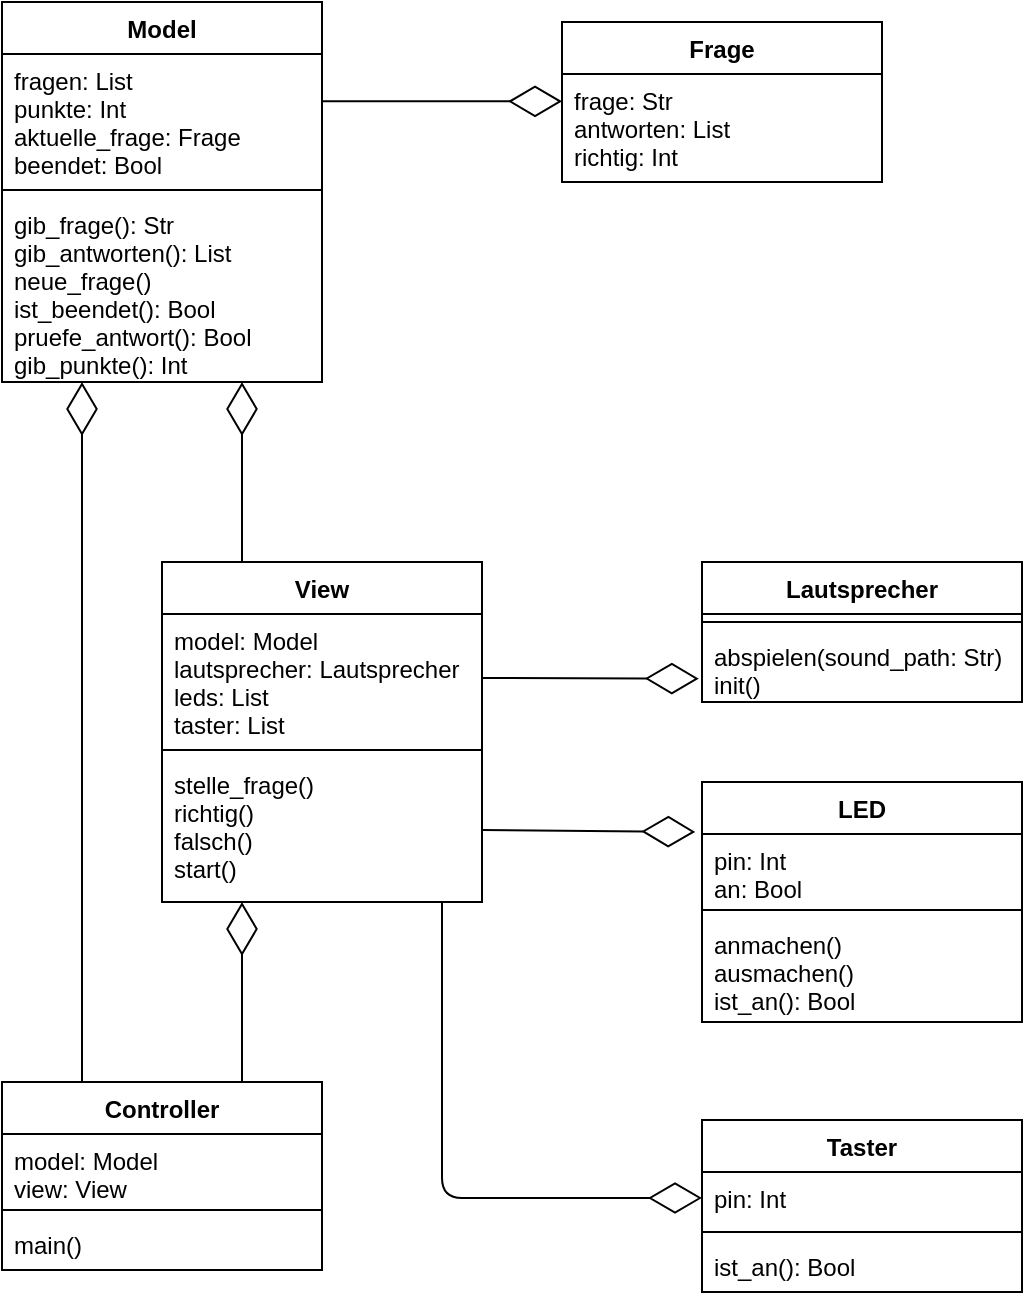 <mxfile version="14.1.5" type="device"><diagram id="C5RBs43oDa-KdzZeNtuy" name="Page-1"><mxGraphModel dx="1570" dy="1070" grid="1" gridSize="10" guides="1" tooltips="1" connect="1" arrows="1" fold="1" page="1" pageScale="1" pageWidth="827" pageHeight="1169" math="0" shadow="0"><root><mxCell id="WIyWlLk6GJQsqaUBKTNV-0"/><mxCell id="WIyWlLk6GJQsqaUBKTNV-1" parent="WIyWlLk6GJQsqaUBKTNV-0"/><mxCell id="jegUwxw5r4ci3GkQhO17-0" value="Model" style="swimlane;fontStyle=1;align=center;verticalAlign=top;childLayout=stackLayout;horizontal=1;startSize=26;horizontalStack=0;resizeParent=1;resizeParentMax=0;resizeLast=0;collapsible=1;marginBottom=0;" vertex="1" parent="WIyWlLk6GJQsqaUBKTNV-1"><mxGeometry x="80" y="150" width="160" height="190" as="geometry"/></mxCell><mxCell id="jegUwxw5r4ci3GkQhO17-1" value="fragen: List&#10;punkte: Int&#10;aktuelle_frage: Frage&#10;beendet: Bool" style="text;strokeColor=none;fillColor=none;align=left;verticalAlign=top;spacingLeft=4;spacingRight=4;overflow=hidden;rotatable=0;points=[[0,0.5],[1,0.5]];portConstraint=eastwest;" vertex="1" parent="jegUwxw5r4ci3GkQhO17-0"><mxGeometry y="26" width="160" height="64" as="geometry"/></mxCell><mxCell id="jegUwxw5r4ci3GkQhO17-2" value="" style="line;strokeWidth=1;fillColor=none;align=left;verticalAlign=middle;spacingTop=-1;spacingLeft=3;spacingRight=3;rotatable=0;labelPosition=right;points=[];portConstraint=eastwest;" vertex="1" parent="jegUwxw5r4ci3GkQhO17-0"><mxGeometry y="90" width="160" height="8" as="geometry"/></mxCell><mxCell id="jegUwxw5r4ci3GkQhO17-3" value="gib_frage(): Str&#10;gib_antworten(): List&#10;neue_frage()&#10;ist_beendet(): Bool&#10;pruefe_antwort(): Bool&#10;gib_punkte(): Int" style="text;strokeColor=none;fillColor=none;align=left;verticalAlign=top;spacingLeft=4;spacingRight=4;overflow=hidden;rotatable=0;points=[[0,0.5],[1,0.5]];portConstraint=eastwest;" vertex="1" parent="jegUwxw5r4ci3GkQhO17-0"><mxGeometry y="98" width="160" height="92" as="geometry"/></mxCell><mxCell id="jegUwxw5r4ci3GkQhO17-4" value="Frage" style="swimlane;fontStyle=1;align=center;verticalAlign=top;childLayout=stackLayout;horizontal=1;startSize=26;horizontalStack=0;resizeParent=1;resizeParentMax=0;resizeLast=0;collapsible=1;marginBottom=0;" vertex="1" parent="WIyWlLk6GJQsqaUBKTNV-1"><mxGeometry x="360" y="160" width="160" height="80" as="geometry"/></mxCell><mxCell id="jegUwxw5r4ci3GkQhO17-5" value="frage: Str&#10;antworten: List&#10;richtig: Int" style="text;strokeColor=none;fillColor=none;align=left;verticalAlign=top;spacingLeft=4;spacingRight=4;overflow=hidden;rotatable=0;points=[[0,0.5],[1,0.5]];portConstraint=eastwest;" vertex="1" parent="jegUwxw5r4ci3GkQhO17-4"><mxGeometry y="26" width="160" height="54" as="geometry"/></mxCell><mxCell id="jegUwxw5r4ci3GkQhO17-8" value="" style="endArrow=diamondThin;endFill=0;endSize=24;html=1;exitX=1.002;exitY=0.37;exitDx=0;exitDy=0;exitPerimeter=0;entryX=0;entryY=0.253;entryDx=0;entryDy=0;entryPerimeter=0;" edge="1" parent="WIyWlLk6GJQsqaUBKTNV-1" source="jegUwxw5r4ci3GkQhO17-1" target="jegUwxw5r4ci3GkQhO17-5"><mxGeometry width="160" relative="1" as="geometry"><mxPoint x="240" y="203" as="sourcePoint"/><mxPoint x="340" y="230" as="targetPoint"/></mxGeometry></mxCell><mxCell id="jegUwxw5r4ci3GkQhO17-9" value="View" style="swimlane;fontStyle=1;align=center;verticalAlign=top;childLayout=stackLayout;horizontal=1;startSize=26;horizontalStack=0;resizeParent=1;resizeParentMax=0;resizeLast=0;collapsible=1;marginBottom=0;" vertex="1" parent="WIyWlLk6GJQsqaUBKTNV-1"><mxGeometry x="160" y="430" width="160" height="170" as="geometry"/></mxCell><mxCell id="jegUwxw5r4ci3GkQhO17-10" value="model: Model&#10;lautsprecher: Lautsprecher&#10;leds: List&#10;taster: List" style="text;strokeColor=none;fillColor=none;align=left;verticalAlign=top;spacingLeft=4;spacingRight=4;overflow=hidden;rotatable=0;points=[[0,0.5],[1,0.5]];portConstraint=eastwest;" vertex="1" parent="jegUwxw5r4ci3GkQhO17-9"><mxGeometry y="26" width="160" height="64" as="geometry"/></mxCell><mxCell id="jegUwxw5r4ci3GkQhO17-11" value="" style="line;strokeWidth=1;fillColor=none;align=left;verticalAlign=middle;spacingTop=-1;spacingLeft=3;spacingRight=3;rotatable=0;labelPosition=right;points=[];portConstraint=eastwest;" vertex="1" parent="jegUwxw5r4ci3GkQhO17-9"><mxGeometry y="90" width="160" height="8" as="geometry"/></mxCell><mxCell id="jegUwxw5r4ci3GkQhO17-12" value="stelle_frage()&#10;richtig()&#10;falsch()&#10;start()" style="text;strokeColor=none;fillColor=none;align=left;verticalAlign=top;spacingLeft=4;spacingRight=4;overflow=hidden;rotatable=0;points=[[0,0.5],[1,0.5]];portConstraint=eastwest;" vertex="1" parent="jegUwxw5r4ci3GkQhO17-9"><mxGeometry y="98" width="160" height="72" as="geometry"/></mxCell><mxCell id="jegUwxw5r4ci3GkQhO17-13" value="Controller" style="swimlane;fontStyle=1;align=center;verticalAlign=top;childLayout=stackLayout;horizontal=1;startSize=26;horizontalStack=0;resizeParent=1;resizeParentMax=0;resizeLast=0;collapsible=1;marginBottom=0;" vertex="1" parent="WIyWlLk6GJQsqaUBKTNV-1"><mxGeometry x="80" y="690" width="160" height="94" as="geometry"/></mxCell><mxCell id="jegUwxw5r4ci3GkQhO17-14" value="model: Model&#10;view: View" style="text;strokeColor=none;fillColor=none;align=left;verticalAlign=top;spacingLeft=4;spacingRight=4;overflow=hidden;rotatable=0;points=[[0,0.5],[1,0.5]];portConstraint=eastwest;" vertex="1" parent="jegUwxw5r4ci3GkQhO17-13"><mxGeometry y="26" width="160" height="34" as="geometry"/></mxCell><mxCell id="jegUwxw5r4ci3GkQhO17-15" value="" style="line;strokeWidth=1;fillColor=none;align=left;verticalAlign=middle;spacingTop=-1;spacingLeft=3;spacingRight=3;rotatable=0;labelPosition=right;points=[];portConstraint=eastwest;" vertex="1" parent="jegUwxw5r4ci3GkQhO17-13"><mxGeometry y="60" width="160" height="8" as="geometry"/></mxCell><mxCell id="jegUwxw5r4ci3GkQhO17-16" value="main()" style="text;strokeColor=none;fillColor=none;align=left;verticalAlign=top;spacingLeft=4;spacingRight=4;overflow=hidden;rotatable=0;points=[[0,0.5],[1,0.5]];portConstraint=eastwest;" vertex="1" parent="jegUwxw5r4ci3GkQhO17-13"><mxGeometry y="68" width="160" height="26" as="geometry"/></mxCell><mxCell id="jegUwxw5r4ci3GkQhO17-17" value="" style="endArrow=diamondThin;endFill=0;endSize=24;html=1;exitX=0.75;exitY=0;exitDx=0;exitDy=0;entryX=0.25;entryY=1;entryDx=0;entryDy=0;" edge="1" parent="WIyWlLk6GJQsqaUBKTNV-1" source="jegUwxw5r4ci3GkQhO17-13" target="jegUwxw5r4ci3GkQhO17-9"><mxGeometry width="160" relative="1" as="geometry"><mxPoint x="250" y="620" as="sourcePoint"/><mxPoint x="410" y="620" as="targetPoint"/></mxGeometry></mxCell><mxCell id="jegUwxw5r4ci3GkQhO17-19" value="" style="endArrow=diamondThin;endFill=0;endSize=24;html=1;exitX=0.25;exitY=0;exitDx=0;exitDy=0;entryX=0.25;entryY=1;entryDx=0;entryDy=0;" edge="1" parent="WIyWlLk6GJQsqaUBKTNV-1" source="jegUwxw5r4ci3GkQhO17-13" target="jegUwxw5r4ci3GkQhO17-0"><mxGeometry width="160" relative="1" as="geometry"><mxPoint x="250" y="620" as="sourcePoint"/><mxPoint x="121" y="390" as="targetPoint"/></mxGeometry></mxCell><mxCell id="jegUwxw5r4ci3GkQhO17-21" value="" style="endArrow=diamondThin;endFill=0;endSize=24;html=1;exitX=0.25;exitY=0;exitDx=0;exitDy=0;entryX=0.75;entryY=1;entryDx=0;entryDy=0;" edge="1" parent="WIyWlLk6GJQsqaUBKTNV-1" source="jegUwxw5r4ci3GkQhO17-9" target="jegUwxw5r4ci3GkQhO17-0"><mxGeometry width="160" relative="1" as="geometry"><mxPoint x="250" y="460" as="sourcePoint"/><mxPoint x="410" y="460" as="targetPoint"/></mxGeometry></mxCell><mxCell id="jegUwxw5r4ci3GkQhO17-22" value="Lautsprecher" style="swimlane;fontStyle=1;align=center;verticalAlign=top;childLayout=stackLayout;horizontal=1;startSize=26;horizontalStack=0;resizeParent=1;resizeParentMax=0;resizeLast=0;collapsible=1;marginBottom=0;" vertex="1" parent="WIyWlLk6GJQsqaUBKTNV-1"><mxGeometry x="430" y="430" width="160" height="70" as="geometry"/></mxCell><mxCell id="jegUwxw5r4ci3GkQhO17-24" value="" style="line;strokeWidth=1;fillColor=none;align=left;verticalAlign=middle;spacingTop=-1;spacingLeft=3;spacingRight=3;rotatable=0;labelPosition=right;points=[];portConstraint=eastwest;" vertex="1" parent="jegUwxw5r4ci3GkQhO17-22"><mxGeometry y="26" width="160" height="8" as="geometry"/></mxCell><mxCell id="jegUwxw5r4ci3GkQhO17-25" value="abspielen(sound_path: Str)&#10;init()" style="text;strokeColor=none;fillColor=none;align=left;verticalAlign=top;spacingLeft=4;spacingRight=4;overflow=hidden;rotatable=0;points=[[0,0.5],[1,0.5]];portConstraint=eastwest;" vertex="1" parent="jegUwxw5r4ci3GkQhO17-22"><mxGeometry y="34" width="160" height="36" as="geometry"/></mxCell><mxCell id="jegUwxw5r4ci3GkQhO17-26" value="" style="endArrow=diamondThin;endFill=0;endSize=24;html=1;exitX=1;exitY=0.5;exitDx=0;exitDy=0;entryX=-0.01;entryY=0.676;entryDx=0;entryDy=0;entryPerimeter=0;" edge="1" parent="WIyWlLk6GJQsqaUBKTNV-1" source="jegUwxw5r4ci3GkQhO17-10" target="jegUwxw5r4ci3GkQhO17-25"><mxGeometry width="160" relative="1" as="geometry"><mxPoint x="360" y="585" as="sourcePoint"/><mxPoint x="420" y="488" as="targetPoint"/></mxGeometry></mxCell><mxCell id="jegUwxw5r4ci3GkQhO17-27" value="LED" style="swimlane;fontStyle=1;align=center;verticalAlign=top;childLayout=stackLayout;horizontal=1;startSize=26;horizontalStack=0;resizeParent=1;resizeParentMax=0;resizeLast=0;collapsible=1;marginBottom=0;" vertex="1" parent="WIyWlLk6GJQsqaUBKTNV-1"><mxGeometry x="430" y="540" width="160" height="120" as="geometry"/></mxCell><mxCell id="jegUwxw5r4ci3GkQhO17-28" value="pin: Int&#10;an: Bool" style="text;strokeColor=none;fillColor=none;align=left;verticalAlign=top;spacingLeft=4;spacingRight=4;overflow=hidden;rotatable=0;points=[[0,0.5],[1,0.5]];portConstraint=eastwest;" vertex="1" parent="jegUwxw5r4ci3GkQhO17-27"><mxGeometry y="26" width="160" height="34" as="geometry"/></mxCell><mxCell id="jegUwxw5r4ci3GkQhO17-29" value="" style="line;strokeWidth=1;fillColor=none;align=left;verticalAlign=middle;spacingTop=-1;spacingLeft=3;spacingRight=3;rotatable=0;labelPosition=right;points=[];portConstraint=eastwest;" vertex="1" parent="jegUwxw5r4ci3GkQhO17-27"><mxGeometry y="60" width="160" height="8" as="geometry"/></mxCell><mxCell id="jegUwxw5r4ci3GkQhO17-30" value="anmachen()&#10;ausmachen()&#10;ist_an(): Bool" style="text;strokeColor=none;fillColor=none;align=left;verticalAlign=top;spacingLeft=4;spacingRight=4;overflow=hidden;rotatable=0;points=[[0,0.5],[1,0.5]];portConstraint=eastwest;" vertex="1" parent="jegUwxw5r4ci3GkQhO17-27"><mxGeometry y="68" width="160" height="52" as="geometry"/></mxCell><mxCell id="jegUwxw5r4ci3GkQhO17-31" value="" style="endArrow=diamondThin;endFill=0;endSize=24;html=1;exitX=1;exitY=0.5;exitDx=0;exitDy=0;entryX=-0.021;entryY=0.208;entryDx=0;entryDy=0;entryPerimeter=0;" edge="1" parent="WIyWlLk6GJQsqaUBKTNV-1" source="jegUwxw5r4ci3GkQhO17-12" target="jegUwxw5r4ci3GkQhO17-27"><mxGeometry width="160" relative="1" as="geometry"><mxPoint x="290" y="670" as="sourcePoint"/><mxPoint x="410" y="564" as="targetPoint"/></mxGeometry></mxCell><mxCell id="jegUwxw5r4ci3GkQhO17-36" value="Taster" style="swimlane;fontStyle=1;align=center;verticalAlign=top;childLayout=stackLayout;horizontal=1;startSize=26;horizontalStack=0;resizeParent=1;resizeParentMax=0;resizeLast=0;collapsible=1;marginBottom=0;" vertex="1" parent="WIyWlLk6GJQsqaUBKTNV-1"><mxGeometry x="430" y="709" width="160" height="86" as="geometry"/></mxCell><mxCell id="jegUwxw5r4ci3GkQhO17-37" value="pin: Int" style="text;strokeColor=none;fillColor=none;align=left;verticalAlign=top;spacingLeft=4;spacingRight=4;overflow=hidden;rotatable=0;points=[[0,0.5],[1,0.5]];portConstraint=eastwest;" vertex="1" parent="jegUwxw5r4ci3GkQhO17-36"><mxGeometry y="26" width="160" height="26" as="geometry"/></mxCell><mxCell id="jegUwxw5r4ci3GkQhO17-38" value="" style="line;strokeWidth=1;fillColor=none;align=left;verticalAlign=middle;spacingTop=-1;spacingLeft=3;spacingRight=3;rotatable=0;labelPosition=right;points=[];portConstraint=eastwest;" vertex="1" parent="jegUwxw5r4ci3GkQhO17-36"><mxGeometry y="52" width="160" height="8" as="geometry"/></mxCell><mxCell id="jegUwxw5r4ci3GkQhO17-39" value="ist_an(): Bool" style="text;strokeColor=none;fillColor=none;align=left;verticalAlign=top;spacingLeft=4;spacingRight=4;overflow=hidden;rotatable=0;points=[[0,0.5],[1,0.5]];portConstraint=eastwest;" vertex="1" parent="jegUwxw5r4ci3GkQhO17-36"><mxGeometry y="60" width="160" height="26" as="geometry"/></mxCell><mxCell id="jegUwxw5r4ci3GkQhO17-40" value="" style="endArrow=diamondThin;endFill=0;endSize=24;html=1;entryX=0;entryY=0.5;entryDx=0;entryDy=0;exitX=0.875;exitY=1;exitDx=0;exitDy=0;exitPerimeter=0;" edge="1" parent="WIyWlLk6GJQsqaUBKTNV-1" source="jegUwxw5r4ci3GkQhO17-12" target="jegUwxw5r4ci3GkQhO17-37"><mxGeometry width="160" relative="1" as="geometry"><mxPoint x="300" y="660" as="sourcePoint"/><mxPoint x="300" y="740" as="targetPoint"/><Array as="points"><mxPoint x="300" y="748"/></Array></mxGeometry></mxCell></root></mxGraphModel></diagram></mxfile>
